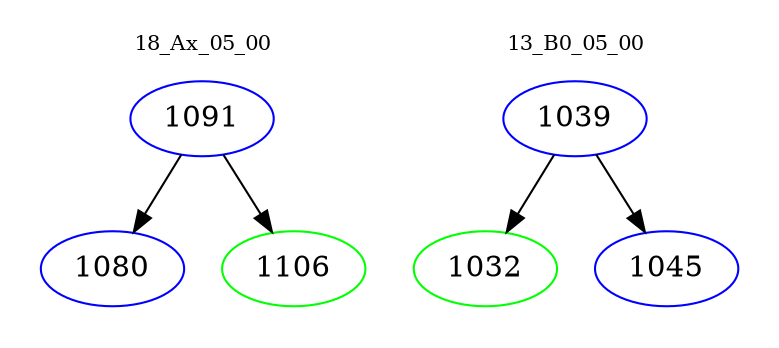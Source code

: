 digraph{
subgraph cluster_0 {
color = white
label = "18_Ax_05_00";
fontsize=10;
T0_1091 [label="1091", color="blue"]
T0_1091 -> T0_1080 [color="black"]
T0_1080 [label="1080", color="blue"]
T0_1091 -> T0_1106 [color="black"]
T0_1106 [label="1106", color="green"]
}
subgraph cluster_1 {
color = white
label = "13_B0_05_00";
fontsize=10;
T1_1039 [label="1039", color="blue"]
T1_1039 -> T1_1032 [color="black"]
T1_1032 [label="1032", color="green"]
T1_1039 -> T1_1045 [color="black"]
T1_1045 [label="1045", color="blue"]
}
}
